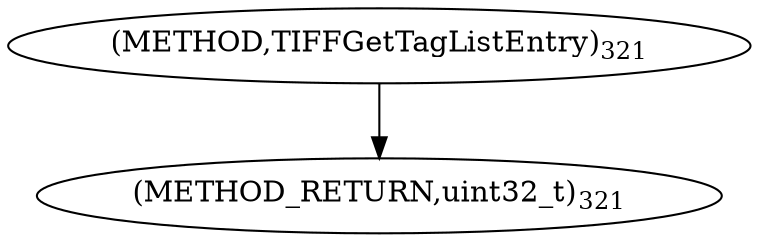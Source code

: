 digraph "TIFFGetTagListEntry" {  
"8410" [label = <(METHOD,TIFFGetTagListEntry)<SUB>321</SUB>> ]
"8413" [label = <(METHOD_RETURN,uint32_t)<SUB>321</SUB>> ]
  "8410" -> "8413" 
}
